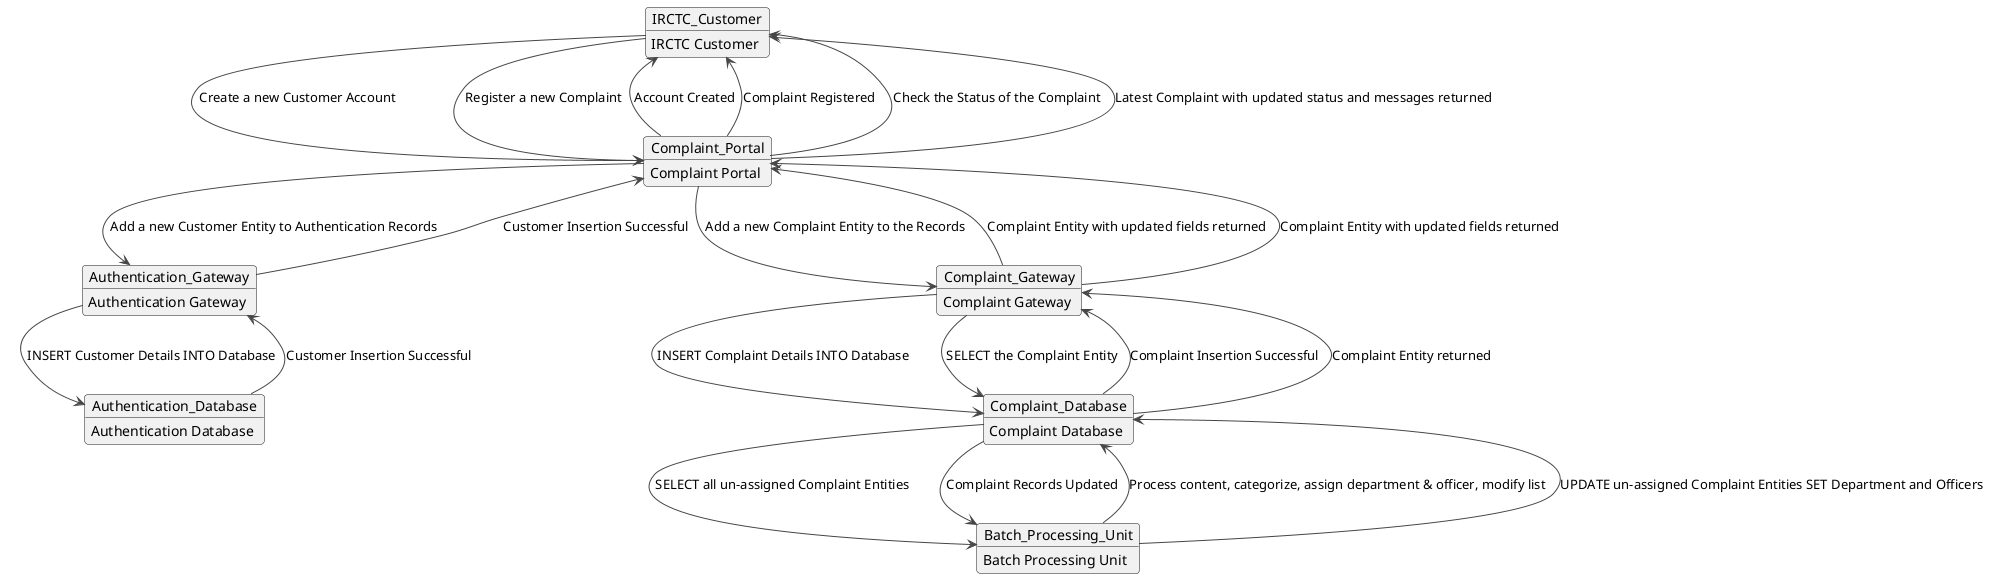 @startuml
!theme vibrant
object IRCTC_Customer {
    IRCTC Customer
}

object Complaint_Portal {
    Complaint Portal
}

object Authentication_Gateway {
    Authentication Gateway
}

object Complaint_Gateway {
    Complaint Gateway
}

object Authentication_Database {
    Authentication Database
}

object Complaint_Database {
    Complaint Database
}

object Batch_Processing_Unit {
    Batch Processing Unit
}

IRCTC_Customer --> Complaint_Portal : Create a new Customer Account
Complaint_Portal --> Authentication_Gateway : Add a new Customer Entity to Authentication Records
Authentication_Gateway --> Authentication_Database : INSERT Customer Details INTO Database
Authentication_Database --> Authentication_Gateway : Customer Insertion Successful
Authentication_Gateway --> Complaint_Portal : Customer Insertion Successful
Complaint_Portal --> IRCTC_Customer : Account Created

IRCTC_Customer --> Complaint_Portal : Register a new Complaint
Complaint_Portal --> Complaint_Gateway : Add a new Complaint Entity to the Records
Complaint_Gateway --> Complaint_Database : INSERT Complaint Details INTO Database
Complaint_Database --> Complaint_Gateway : Complaint Insertion Successful
Complaint_Gateway --> Complaint_Portal : Complaint Entity with updated fields returned
Complaint_Portal --> IRCTC_Customer : Complaint Registered

Complaint_Database --> Batch_Processing_Unit : SELECT all un-assigned Complaint Entities
Batch_Processing_Unit --> Complaint_Database : Process content, categorize, assign department & officer, modify list
Batch_Processing_Unit --> Complaint_Database : UPDATE un-assigned Complaint Entities SET Department and Officers
Complaint_Database --> Batch_Processing_Unit : Complaint Records Updated

Complaint_Portal --> IRCTC_Customer : Check the Status of the Complaint
Complaint_Gateway --> Complaint_Database : SELECT the Complaint Entity
Complaint_Database --> Complaint_Gateway : Complaint Entity returned
Complaint_Gateway --> Complaint_Portal : Complaint Entity with updated fields returned
Complaint_Portal --> IRCTC_Customer : Latest Complaint with updated status and messages returned

@enduml